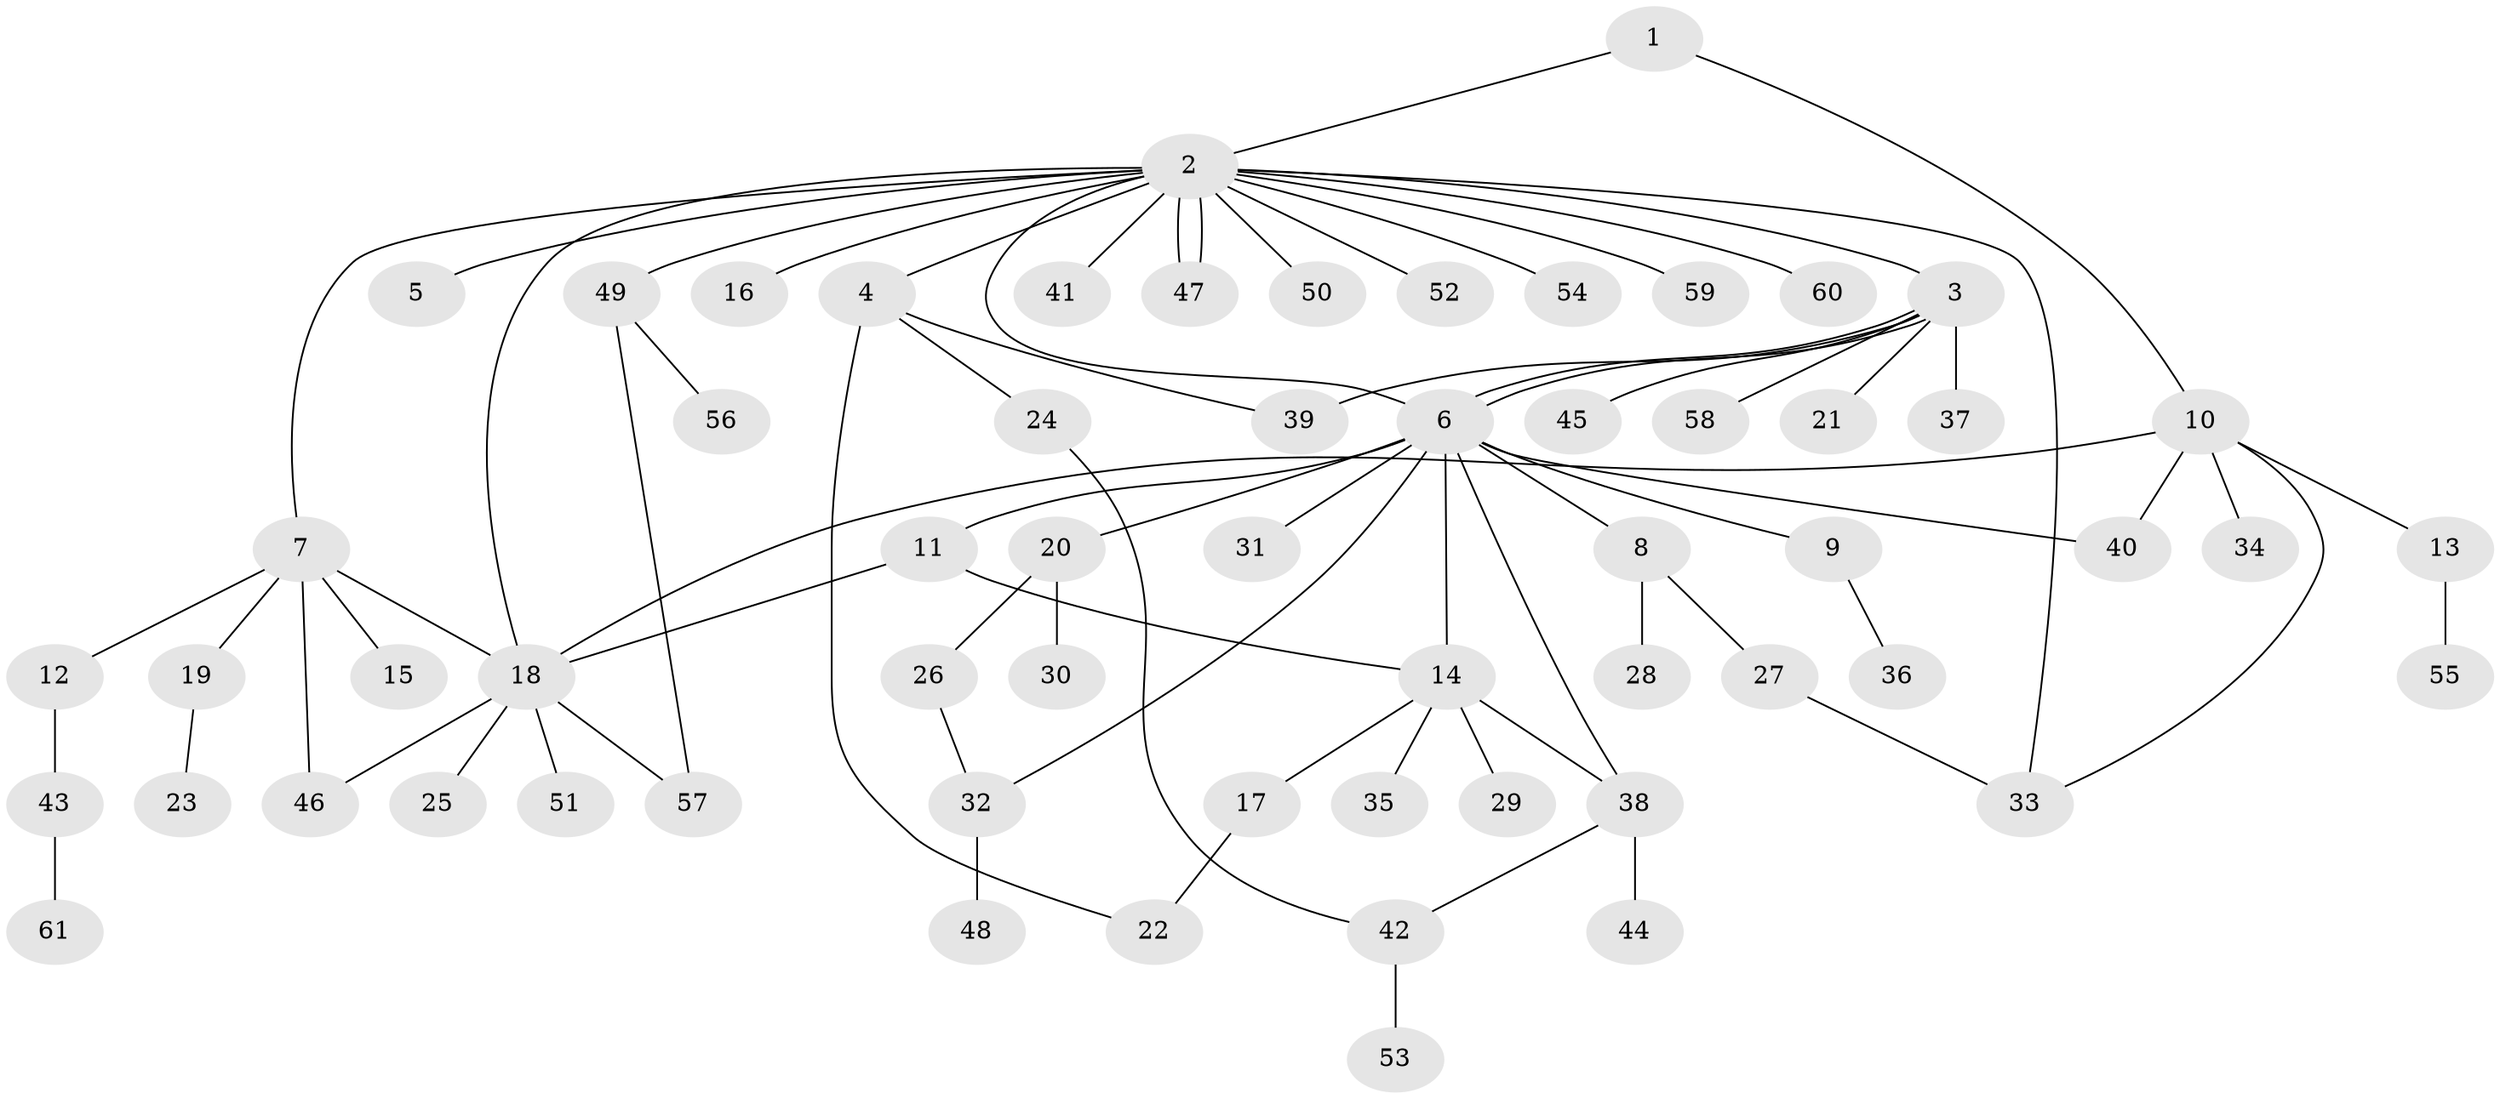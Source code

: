 // Generated by graph-tools (version 1.1) at 2025/25/03/09/25 03:25:54]
// undirected, 61 vertices, 77 edges
graph export_dot {
graph [start="1"]
  node [color=gray90,style=filled];
  1;
  2;
  3;
  4;
  5;
  6;
  7;
  8;
  9;
  10;
  11;
  12;
  13;
  14;
  15;
  16;
  17;
  18;
  19;
  20;
  21;
  22;
  23;
  24;
  25;
  26;
  27;
  28;
  29;
  30;
  31;
  32;
  33;
  34;
  35;
  36;
  37;
  38;
  39;
  40;
  41;
  42;
  43;
  44;
  45;
  46;
  47;
  48;
  49;
  50;
  51;
  52;
  53;
  54;
  55;
  56;
  57;
  58;
  59;
  60;
  61;
  1 -- 2;
  1 -- 10;
  2 -- 3;
  2 -- 4;
  2 -- 5;
  2 -- 6;
  2 -- 7;
  2 -- 16;
  2 -- 18;
  2 -- 33;
  2 -- 41;
  2 -- 47;
  2 -- 47;
  2 -- 49;
  2 -- 50;
  2 -- 52;
  2 -- 54;
  2 -- 59;
  2 -- 60;
  3 -- 6;
  3 -- 6;
  3 -- 21;
  3 -- 37;
  3 -- 39;
  3 -- 45;
  3 -- 58;
  4 -- 22;
  4 -- 24;
  4 -- 39;
  6 -- 8;
  6 -- 9;
  6 -- 11;
  6 -- 14;
  6 -- 20;
  6 -- 31;
  6 -- 32;
  6 -- 38;
  6 -- 40;
  7 -- 12;
  7 -- 15;
  7 -- 18;
  7 -- 19;
  7 -- 46;
  8 -- 27;
  8 -- 28;
  9 -- 36;
  10 -- 13;
  10 -- 18;
  10 -- 33;
  10 -- 34;
  10 -- 40;
  11 -- 14;
  11 -- 18;
  12 -- 43;
  13 -- 55;
  14 -- 17;
  14 -- 29;
  14 -- 35;
  14 -- 38;
  17 -- 22;
  18 -- 25;
  18 -- 46;
  18 -- 51;
  18 -- 57;
  19 -- 23;
  20 -- 26;
  20 -- 30;
  24 -- 42;
  26 -- 32;
  27 -- 33;
  32 -- 48;
  38 -- 42;
  38 -- 44;
  42 -- 53;
  43 -- 61;
  49 -- 56;
  49 -- 57;
}
